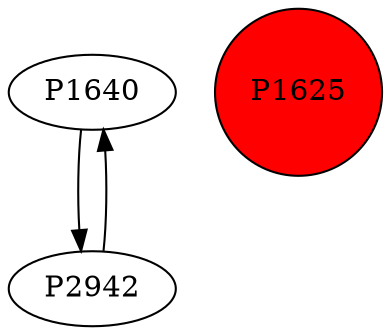 digraph {
	P1640 -> P2942
	P2942 -> P1640
	P1625 [shape=circle]
	P1625 [style=filled]
	P1625 [fillcolor=red]
}